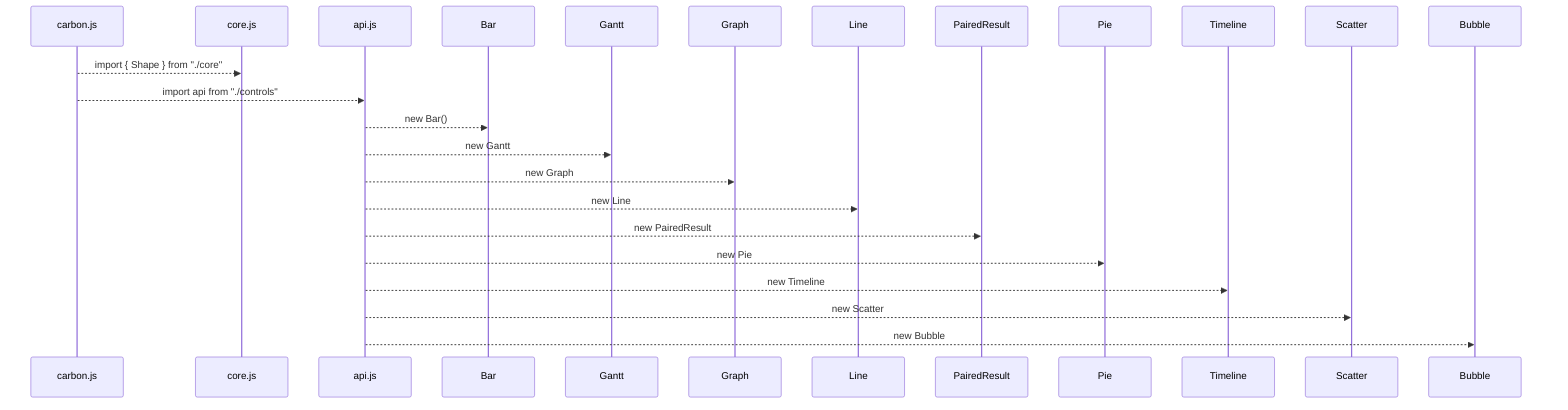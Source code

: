 sequenceDiagram
    carbon.js-->>core.js: import { Shape } from "./core";
    carbon.js-->>api.js: import api from "./controls";
    api.js-->>Bar: new Bar()
    api.js-->>Gantt: new Gantt
    api.js-->>Graph: new Graph
    api.js-->>Line: new Line
    api.js-->>PairedResult: new PairedResult
    api.js-->>Pie: new Pie
    api.js-->>Timeline: new Timeline
    api.js-->>Scatter: new Scatter
    api.js-->>Bubble: new Bubble